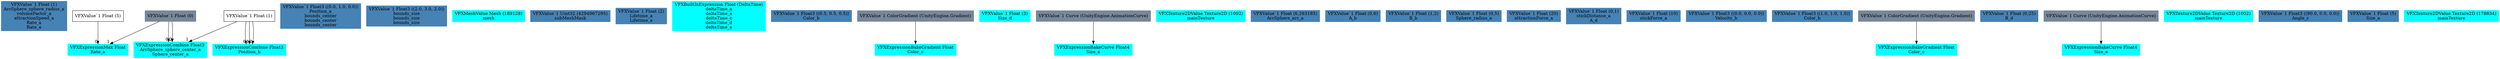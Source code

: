 digraph G {
node0 [shape="box" color="steelblue" style="filled" label="VFXValue`1 Float (1)
ArcSphere_sphere_radius_a
volumeFactor_a
attractionSpeed_a
Rate_a
Rate_a"]
node1 [shape="box" color="cyan" style="filled" label="VFXExpressionMax Float
Rate_a"]
node2 [shape="box" label="VFXValue`1 Float (5)"]
node3 [shape="box" color="lightslategray" style="filled" label="VFXValue`1 Float (0)"]
node4 [shape="box" color="steelblue" style="filled" label="VFXValue`1 Float3 ((0.0, 1.0, 0.0))
Position_a
bounds_center
bounds_center
bounds_center"]
node5 [shape="box" color="steelblue" style="filled" label="VFXValue`1 Float3 ((2.0, 3.0, 2.0))
bounds_size
bounds_size
bounds_size"]
node6 [shape="box" color="cyan" style="filled" label="VFXMeshValue Mesh (189128)
mesh"]
node7 [shape="box" color="steelblue" style="filled" label="VFXValue`1 Uint32 (4294967295)
subMeshMask"]
node8 [shape="box" color="steelblue" style="filled" label="VFXValue`1 Float (2)
Lifetime_a
Lifetime_a"]
node9 [shape="box" color="cyan" style="filled" label="VFXBuiltInExpression Float (DeltaTime)
deltaTime_a
deltaTime_a
deltaTime_c
deltaTime_d
deltaTime_a"]
node10 [shape="box" color="steelblue" style="filled" label="VFXValue`1 Float3 ((0.5, 0.5, 0.5))
Color_b"]
node11 [shape="box" color="cyan" style="filled" label="VFXExpressionBakeGradient Float
Color_c"]
node12 [shape="box" color="lightslategray" style="filled" label="VFXValue`1 ColorGradient (UnityEngine.Gradient)"]
node13 [shape="box" color="cyan" style="filled" label="VFXValue`1 Float (3)
Size_d"]
node14 [shape="box" color="cyan" style="filled" label="VFXExpressionBakeCurve Float4
Size_e"]
node15 [shape="box" color="lightslategray" style="filled" label="VFXValue`1 Curve (UnityEngine.AnimationCurve)"]
node16 [shape="box" color="cyan" style="filled" label="VFXTexture2DValue Texture2D (1002)
mainTexture"]
node17 [shape="box" color="cyan" style="filled" label="VFXExpressionCombine Float3
ArcSphere_sphere_center_a
Sphere_center_a"]
node18 [shape="box" label="VFXValue`1 Float (1)"]
node19 [shape="box" color="steelblue" style="filled" label="VFXValue`1 Float (6,283185)
ArcSphere_arc_a"]
node20 [shape="box" color="steelblue" style="filled" label="VFXValue`1 Float (0,6)
A_b"]
node21 [shape="box" color="steelblue" style="filled" label="VFXValue`1 Float (1,2)
B_b"]
node22 [shape="box" color="steelblue" style="filled" label="VFXValue`1 Float (0,5)
Sphere_radius_a"]
node23 [shape="box" color="steelblue" style="filled" label="VFXValue`1 Float (20)
attractionForce_a"]
node24 [shape="box" color="steelblue" style="filled" label="VFXValue`1 Float (0,1)
stickDistance_a
A_d"]
node25 [shape="box" color="steelblue" style="filled" label="VFXValue`1 Float (10)
stickForce_a"]
node26 [shape="box" color="steelblue" style="filled" label="VFXValue`1 Float3 ((0.0, 0.0, 0.0))
Velocity_b"]
node27 [shape="box" color="steelblue" style="filled" label="VFXValue`1 Float3 ((1.0, 1.0, 1.0))
Color_b"]
node28 [shape="box" color="cyan" style="filled" label="VFXExpressionBakeGradient Float
Color_c"]
node29 [shape="box" color="lightslategray" style="filled" label="VFXValue`1 ColorGradient (UnityEngine.Gradient)"]
node30 [shape="box" color="steelblue" style="filled" label="VFXValue`1 Float (0,25)
B_d"]
node31 [shape="box" color="cyan" style="filled" label="VFXExpressionBakeCurve Float4
Size_e"]
node32 [shape="box" color="lightslategray" style="filled" label="VFXValue`1 Curve (UnityEngine.AnimationCurve)"]
node33 [shape="box" color="cyan" style="filled" label="VFXTexture2DValue Texture2D (1002)
mainTexture"]
node34 [shape="box" color="cyan" style="filled" label="VFXExpressionCombine Float3
Position_b"]
node35 [shape="box" color="steelblue" style="filled" label="VFXValue`1 Float3 ((90.0, 0.0, 0.0))
Angle_c"]
node36 [shape="box" color="steelblue" style="filled" label="VFXValue`1 Float (5)
Size_a"]
node37 [shape="box" color="cyan" style="filled" label="VFXTexture2DValue Texture2D (178834)
mainTexture"]
node2 -> node1 [headlabel="0"]
node3 -> node1 [headlabel="1"]
node12 -> node11 
node15 -> node14 
node3 -> node17 [headlabel="0"]
node18 -> node17 [headlabel="1"]
node3 -> node17 [headlabel="2"]
node29 -> node28 
node32 -> node31 
node18 -> node34 [headlabel="0"]
node18 -> node34 [headlabel="1"]
node18 -> node34 [headlabel="2"]
}
